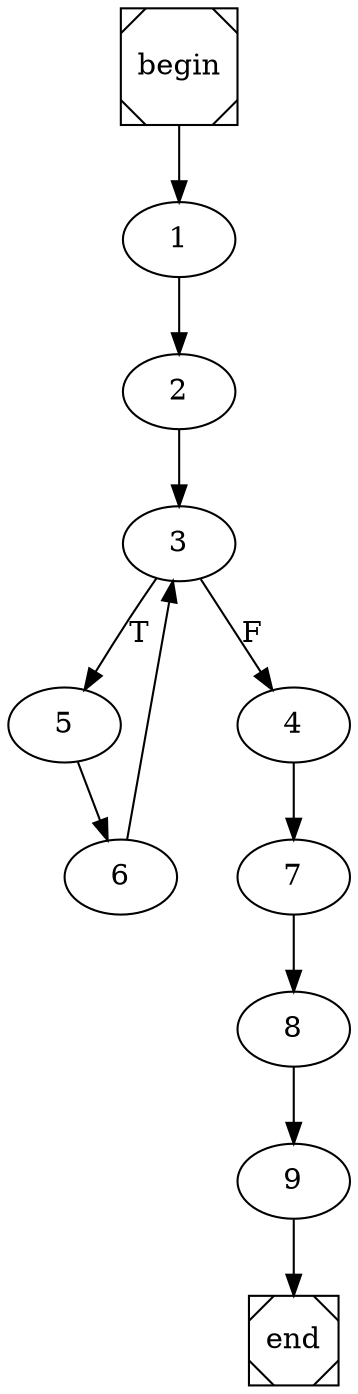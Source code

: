 digraph cfg {
	begin [shape=Msquare];
	end [shape=Msquare];
	begin -> 1;	1 -> 2;	2 -> 3;	3 -> 5[label=T];	3 -> 4[label=F];	4 -> 7;	5 -> 6;	6 -> 3;	7 -> 8;	8 -> 9;	9 -> end;}
